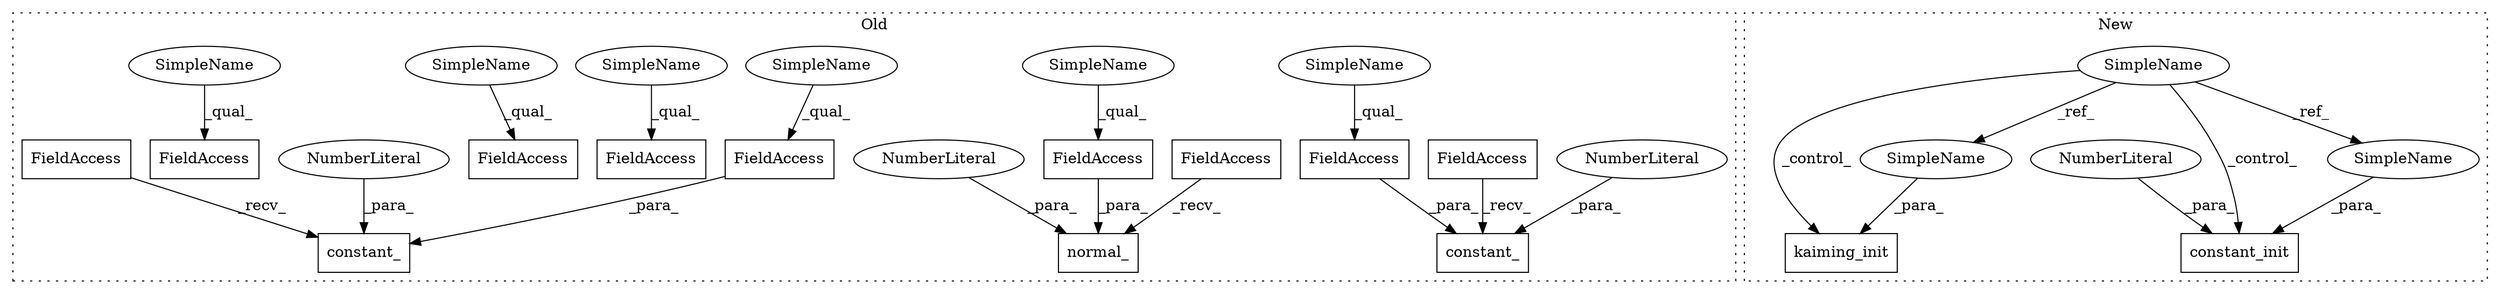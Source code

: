 digraph G {
subgraph cluster0 {
1 [label="constant_" a="32" s="3709,3727" l="10,1" shape="box"];
3 [label="NumberLiteral" a="34" s="3726" l="1" shape="ellipse"];
7 [label="FieldAccess" a="22" s="3393" l="6" shape="box"];
8 [label="FieldAccess" a="22" s="3719" l="6" shape="box"];
9 [label="FieldAccess" a="22" s="3339" l="6" shape="box"];
10 [label="FieldAccess" a="22" s="3667" l="8" shape="box"];
11 [label="FieldAccess" a="22" s="3695" l="5" shape="box"];
12 [label="FieldAccess" a="22" s="3563" l="6" shape="box"];
13 [label="FieldAccess" a="22" s="3516" l="8" shape="box"];
14 [label="normal_" a="32" s="3659,3682" l="8,1" shape="box"];
15 [label="NumberLiteral" a="34" s="3678" l="4" shape="ellipse"];
16 [label="FieldAccess" a="22" s="3645" l="5" shape="box"];
17 [label="constant_" a="32" s="3506,3526" l="10,1" shape="box"];
18 [label="NumberLiteral" a="34" s="3525" l="1" shape="ellipse"];
19 [label="FieldAccess" a="22" s="3492" l="5" shape="box"];
22 [label="SimpleName" a="42" s="3516" l="1" shape="ellipse"];
23 [label="SimpleName" a="42" s="3393" l="1" shape="ellipse"];
24 [label="SimpleName" a="42" s="3563" l="1" shape="ellipse"];
25 [label="SimpleName" a="42" s="3719" l="1" shape="ellipse"];
26 [label="SimpleName" a="42" s="3339" l="1" shape="ellipse"];
27 [label="SimpleName" a="42" s="3667" l="1" shape="ellipse"];
label = "Old";
style="dotted";
}
subgraph cluster1 {
2 [label="constant_init" a="32" s="3448,3465" l="14,1" shape="box"];
4 [label="NumberLiteral" a="34" s="3464" l="1" shape="ellipse"];
5 [label="SimpleName" a="42" s="3278" l="1" shape="ellipse"];
6 [label="kaiming_init" a="32" s="3355,3369" l="13,1" shape="box"];
20 [label="SimpleName" a="42" s="3368" l="1" shape="ellipse"];
21 [label="SimpleName" a="42" s="3462" l="1" shape="ellipse"];
label = "New";
style="dotted";
}
3 -> 1 [label="_para_"];
4 -> 2 [label="_para_"];
5 -> 20 [label="_ref_"];
5 -> 6 [label="_control_"];
5 -> 21 [label="_ref_"];
5 -> 2 [label="_control_"];
8 -> 1 [label="_para_"];
10 -> 14 [label="_para_"];
11 -> 1 [label="_recv_"];
13 -> 17 [label="_para_"];
15 -> 14 [label="_para_"];
16 -> 14 [label="_recv_"];
18 -> 17 [label="_para_"];
19 -> 17 [label="_recv_"];
20 -> 6 [label="_para_"];
21 -> 2 [label="_para_"];
22 -> 13 [label="_qual_"];
23 -> 7 [label="_qual_"];
24 -> 12 [label="_qual_"];
25 -> 8 [label="_qual_"];
26 -> 9 [label="_qual_"];
27 -> 10 [label="_qual_"];
}